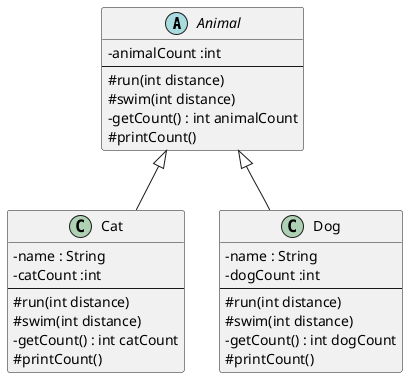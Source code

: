 @startuml
skinparam classAttributeIconSize 0
abstract class Animal {
-animalCount :int
--
#run(int distance)
#swim(int distance)
-getCount() : int animalCount
#printCount()
}
class Cat{
- name : String
-catCount :int
--
#run(int distance)
#swim(int distance)
-getCount() : int catCount
#printCount()
}
class Dog{
- name : String
-dogCount :int
--
#run(int distance)
#swim(int distance)
-getCount() : int dogCount
#printCount()
}
Animal <|-- Cat
Animal <|-- Dog
@enduml